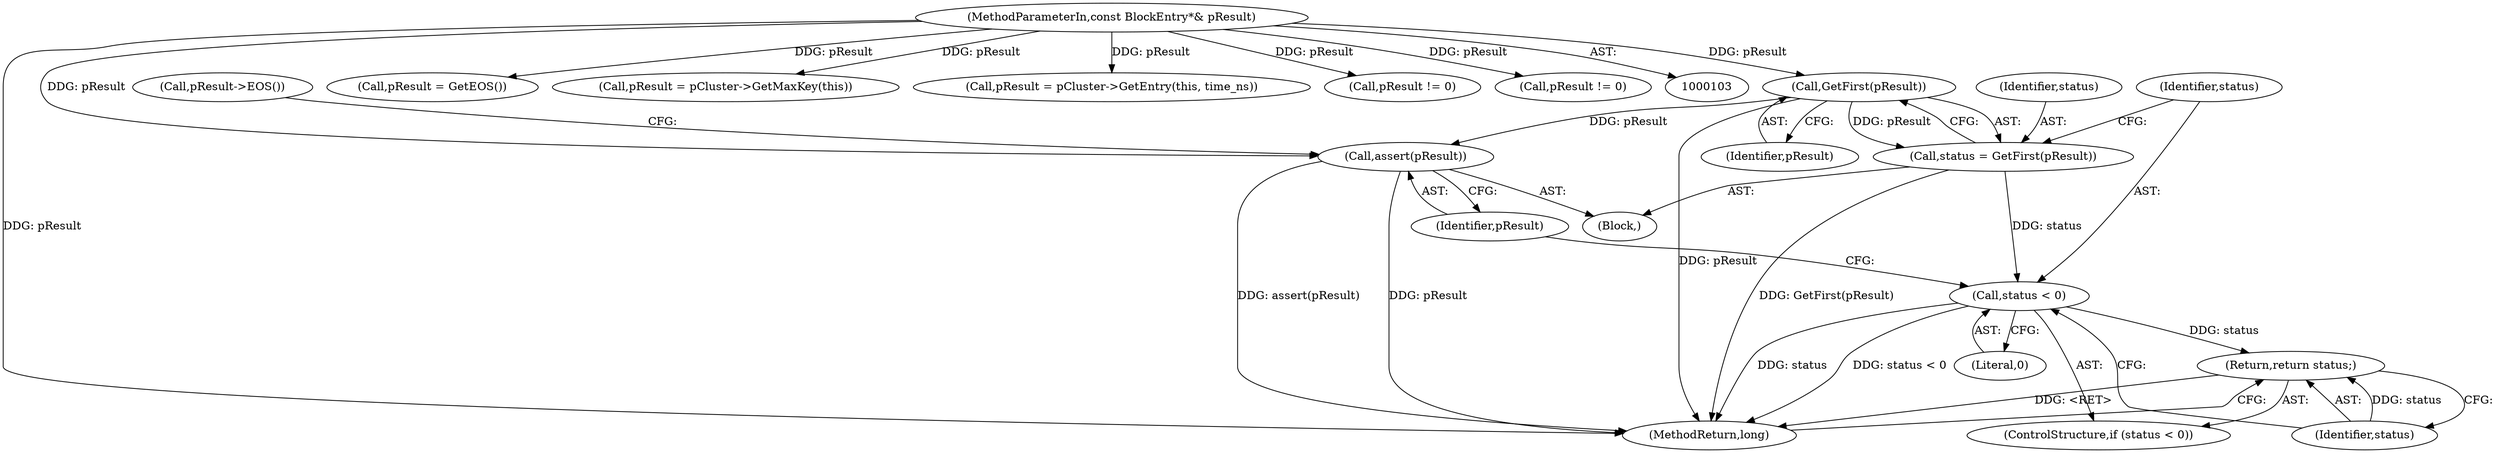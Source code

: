 digraph "0_Android_cc274e2abe8b2a6698a5c47d8aa4bb45f1f9538d_61@pointer" {
"1000110" [label="(Call,GetFirst(pResult))"];
"1000105" [label="(MethodParameterIn,const BlockEntry*& pResult)"];
"1000108" [label="(Call,status = GetFirst(pResult))"];
"1000113" [label="(Call,status < 0)"];
"1000116" [label="(Return,return status;)"];
"1000118" [label="(Call,assert(pResult))"];
"1000109" [label="(Identifier,status)"];
"1000117" [label="(Identifier,status)"];
"1000116" [label="(Return,return status;)"];
"1000118" [label="(Call,assert(pResult))"];
"1000305" [label="(MethodReturn,long)"];
"1000105" [label="(MethodParameterIn,const BlockEntry*& pResult)"];
"1000119" [label="(Identifier,pResult)"];
"1000300" [label="(Call,pResult = GetEOS())"];
"1000121" [label="(Call,pResult->EOS())"];
"1000110" [label="(Call,GetFirst(pResult))"];
"1000111" [label="(Identifier,pResult)"];
"1000112" [label="(ControlStructure,if (status < 0))"];
"1000114" [label="(Identifier,status)"];
"1000287" [label="(Call,pResult = pCluster->GetMaxKey(this))"];
"1000257" [label="(Call,pResult = pCluster->GetEntry(this, time_ns))"];
"1000113" [label="(Call,status < 0)"];
"1000264" [label="(Call,pResult != 0)"];
"1000108" [label="(Call,status = GetFirst(pResult))"];
"1000106" [label="(Block,)"];
"1000115" [label="(Literal,0)"];
"1000293" [label="(Call,pResult != 0)"];
"1000110" -> "1000108"  [label="AST: "];
"1000110" -> "1000111"  [label="CFG: "];
"1000111" -> "1000110"  [label="AST: "];
"1000108" -> "1000110"  [label="CFG: "];
"1000110" -> "1000305"  [label="DDG: pResult"];
"1000110" -> "1000108"  [label="DDG: pResult"];
"1000105" -> "1000110"  [label="DDG: pResult"];
"1000110" -> "1000118"  [label="DDG: pResult"];
"1000105" -> "1000103"  [label="AST: "];
"1000105" -> "1000305"  [label="DDG: pResult"];
"1000105" -> "1000118"  [label="DDG: pResult"];
"1000105" -> "1000257"  [label="DDG: pResult"];
"1000105" -> "1000264"  [label="DDG: pResult"];
"1000105" -> "1000287"  [label="DDG: pResult"];
"1000105" -> "1000293"  [label="DDG: pResult"];
"1000105" -> "1000300"  [label="DDG: pResult"];
"1000108" -> "1000106"  [label="AST: "];
"1000109" -> "1000108"  [label="AST: "];
"1000114" -> "1000108"  [label="CFG: "];
"1000108" -> "1000305"  [label="DDG: GetFirst(pResult)"];
"1000108" -> "1000113"  [label="DDG: status"];
"1000113" -> "1000112"  [label="AST: "];
"1000113" -> "1000115"  [label="CFG: "];
"1000114" -> "1000113"  [label="AST: "];
"1000115" -> "1000113"  [label="AST: "];
"1000117" -> "1000113"  [label="CFG: "];
"1000119" -> "1000113"  [label="CFG: "];
"1000113" -> "1000305"  [label="DDG: status"];
"1000113" -> "1000305"  [label="DDG: status < 0"];
"1000113" -> "1000116"  [label="DDG: status"];
"1000116" -> "1000112"  [label="AST: "];
"1000116" -> "1000117"  [label="CFG: "];
"1000117" -> "1000116"  [label="AST: "];
"1000305" -> "1000116"  [label="CFG: "];
"1000116" -> "1000305"  [label="DDG: <RET>"];
"1000117" -> "1000116"  [label="DDG: status"];
"1000118" -> "1000106"  [label="AST: "];
"1000118" -> "1000119"  [label="CFG: "];
"1000119" -> "1000118"  [label="AST: "];
"1000121" -> "1000118"  [label="CFG: "];
"1000118" -> "1000305"  [label="DDG: assert(pResult)"];
"1000118" -> "1000305"  [label="DDG: pResult"];
}

